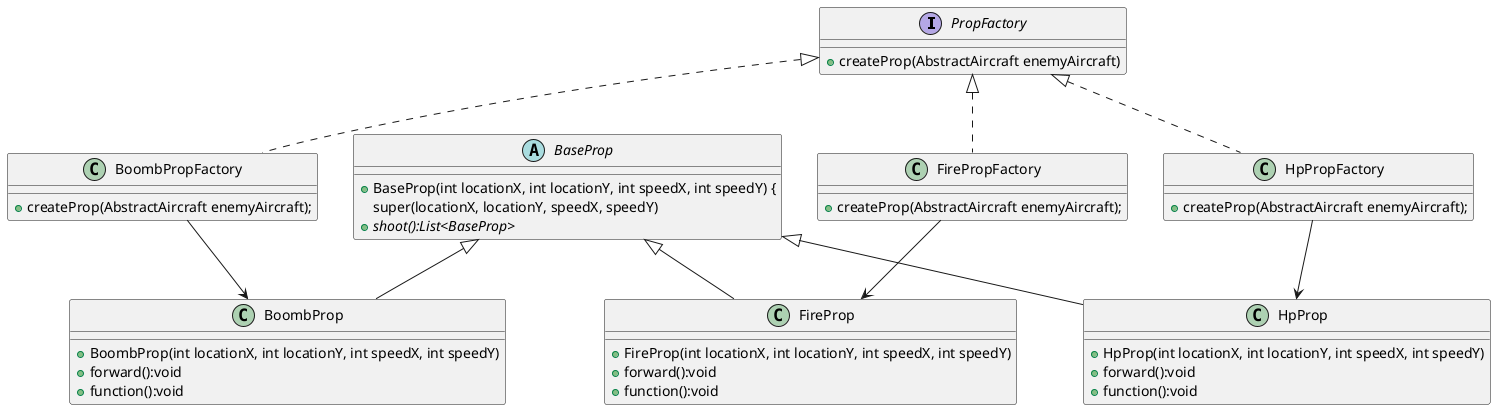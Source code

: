 @startuml
'https://plantuml.com/class-diagram


interface PropFactory{
    +createProp(AbstractAircraft enemyAircraft)
}

class BoombPropFactory{
    + createProp(AbstractAircraft enemyAircraft);
}

class FirePropFactory{
    + createProp(AbstractAircraft enemyAircraft);
}
class HpPropFactory{
    + createProp(AbstractAircraft enemyAircraft);
}

PropFactory <|.. BoombPropFactory
PropFactory <|.. FirePropFactory
PropFactory <|.. HpPropFactory

abstract class BaseProp {
    + BaseProp(int locationX, int locationY, int speedX, int speedY) {
            super(locationX, locationY, speedX, speedY)
    + {abstract} shoot():List<BaseProp>
}

class BoombProp{
    + BoombProp(int locationX, int locationY, int speedX, int speedY)
    + forward():void
    + function():void
}

class FireProp{
    + FireProp(int locationX, int locationY, int speedX, int speedY)
    + forward():void
    + function():void
}

class HpProp{
    + HpProp(int locationX, int locationY, int speedX, int speedY)
    + forward():void
    + function():void
}

BaseProp <|-- BoombProp
BaseProp <|-- FireProp
BaseProp <|-- HpProp

BoombPropFactory --> BoombProp
FirePropFactory --> FireProp
HpPropFactory --> HpProp

@enduml